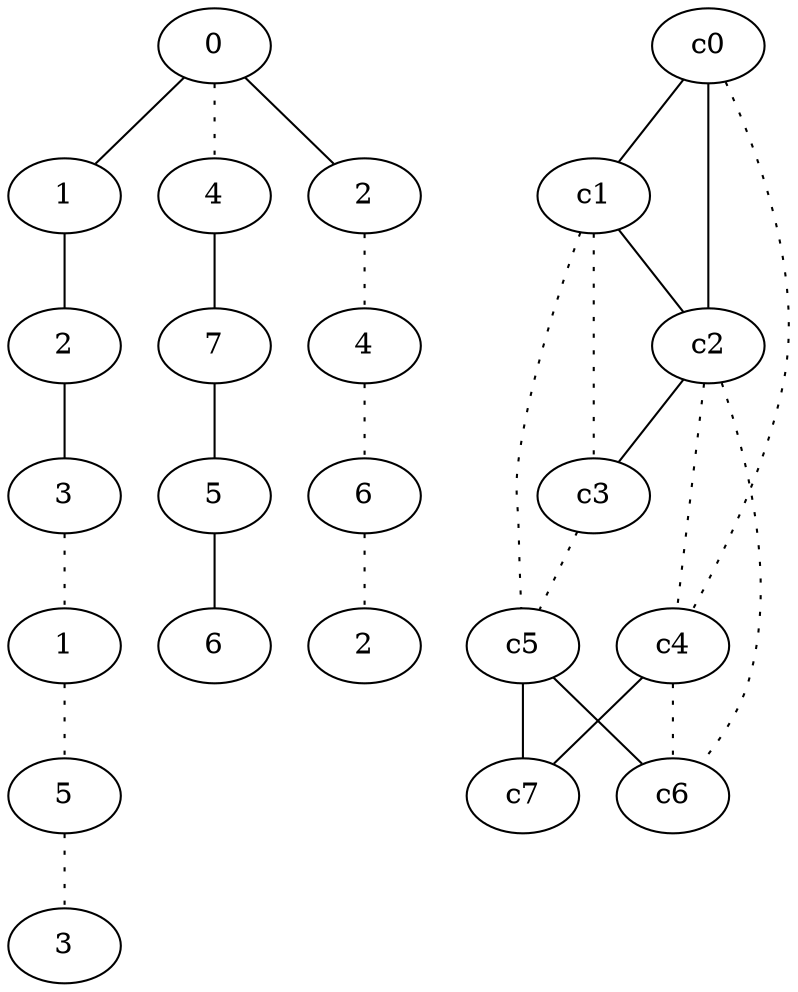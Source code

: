 graph {
a0[label=0];
a1[label=1];
a2[label=2];
a3[label=3];
a4[label=1];
a5[label=5];
a6[label=3];
a7[label=4];
a8[label=7];
a9[label=5];
a10[label=6];
a11[label=2];
a12[label=4];
a13[label=6];
a14[label=2];
a0 -- a1;
a0 -- a7 [style=dotted];
a0 -- a11;
a1 -- a2;
a2 -- a3;
a3 -- a4 [style=dotted];
a4 -- a5 [style=dotted];
a5 -- a6 [style=dotted];
a7 -- a8;
a8 -- a9;
a9 -- a10;
a11 -- a12 [style=dotted];
a12 -- a13 [style=dotted];
a13 -- a14 [style=dotted];
c0 -- c1;
c0 -- c2;
c0 -- c4 [style=dotted];
c1 -- c2;
c1 -- c3 [style=dotted];
c1 -- c5 [style=dotted];
c2 -- c3;
c2 -- c4 [style=dotted];
c2 -- c6 [style=dotted];
c3 -- c5 [style=dotted];
c4 -- c6 [style=dotted];
c4 -- c7;
c5 -- c6;
c5 -- c7;
}
